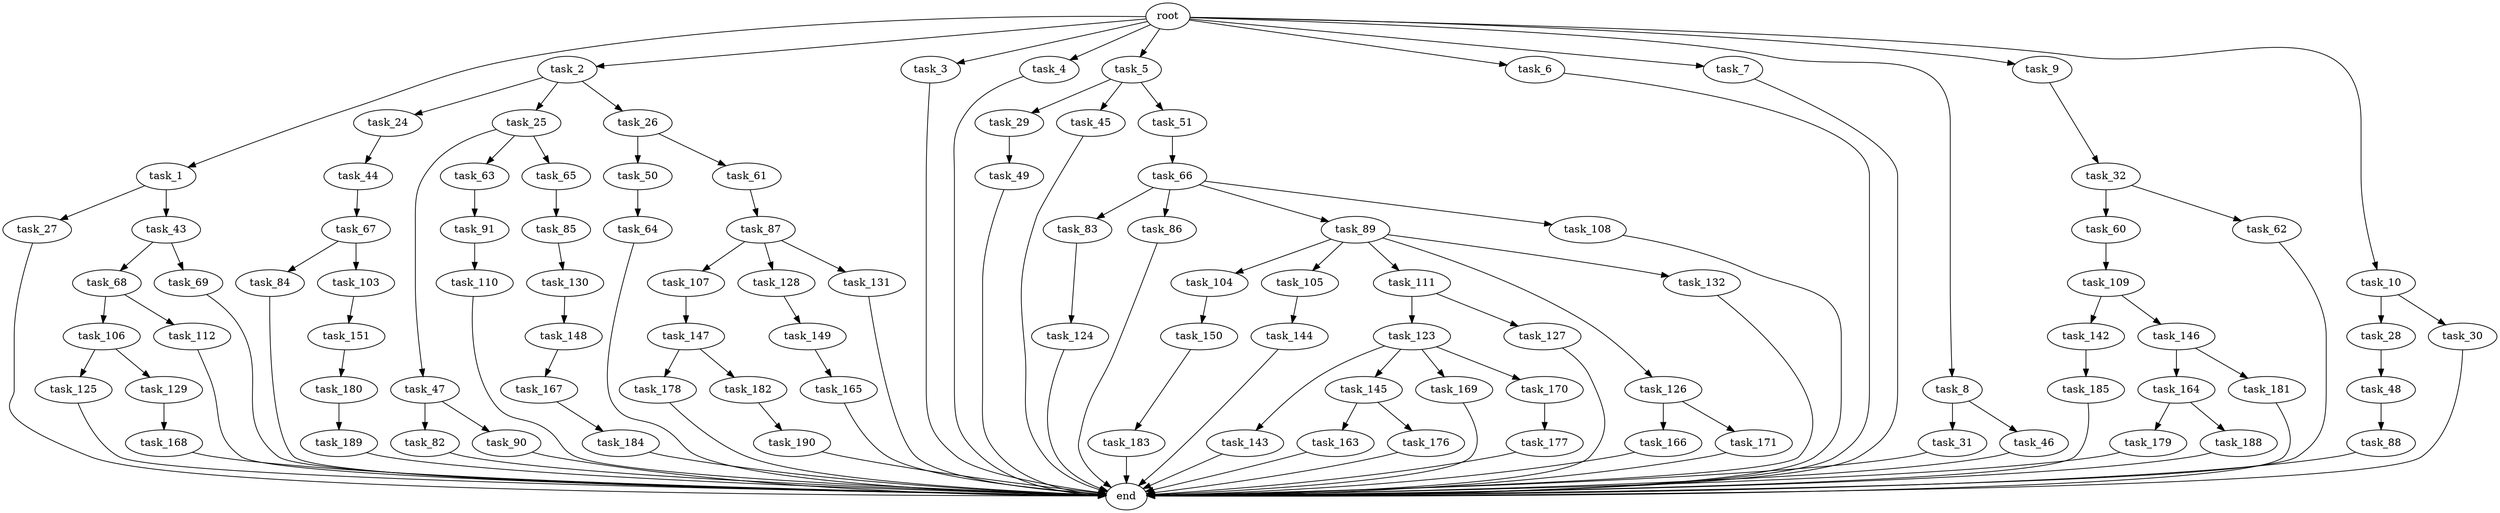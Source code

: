 digraph G {
  root [size="0.000000"];
  task_1 [size="102.400000"];
  task_2 [size="102.400000"];
  task_3 [size="102.400000"];
  task_4 [size="102.400000"];
  task_5 [size="102.400000"];
  task_6 [size="102.400000"];
  task_7 [size="102.400000"];
  task_8 [size="102.400000"];
  task_9 [size="102.400000"];
  task_10 [size="102.400000"];
  task_24 [size="7730941132.800000"];
  task_25 [size="7730941132.800000"];
  task_26 [size="7730941132.800000"];
  task_27 [size="42090679500.800003"];
  task_28 [size="3435973836.800000"];
  task_29 [size="69578470195.199997"];
  task_30 [size="3435973836.800000"];
  task_31 [size="42090679500.800003"];
  task_32 [size="85899345920.000000"];
  task_43 [size="42090679500.800003"];
  task_44 [size="85899345920.000000"];
  task_45 [size="69578470195.199997"];
  task_46 [size="42090679500.800003"];
  task_47 [size="42090679500.800003"];
  task_48 [size="13743895347.200001"];
  task_49 [size="13743895347.200001"];
  task_50 [size="13743895347.200001"];
  task_51 [size="69578470195.199997"];
  task_60 [size="42090679500.800003"];
  task_61 [size="13743895347.200001"];
  task_62 [size="42090679500.800003"];
  task_63 [size="42090679500.800003"];
  task_64 [size="13743895347.200001"];
  task_65 [size="42090679500.800003"];
  task_66 [size="7730941132.800000"];
  task_67 [size="69578470195.199997"];
  task_68 [size="85899345920.000000"];
  task_69 [size="85899345920.000000"];
  task_82 [size="42090679500.800003"];
  task_83 [size="13743895347.200001"];
  task_84 [size="42090679500.800003"];
  task_85 [size="3435973836.800000"];
  task_86 [size="13743895347.200001"];
  task_87 [size="3435973836.800000"];
  task_88 [size="42090679500.800003"];
  task_89 [size="13743895347.200001"];
  task_90 [size="42090679500.800003"];
  task_91 [size="69578470195.199997"];
  task_103 [size="42090679500.800003"];
  task_104 [size="7730941132.800000"];
  task_105 [size="7730941132.800000"];
  task_106 [size="30923764531.200001"];
  task_107 [size="21474836480.000000"];
  task_108 [size="13743895347.200001"];
  task_109 [size="54975581388.800003"];
  task_110 [size="54975581388.800003"];
  task_111 [size="7730941132.800000"];
  task_112 [size="30923764531.200001"];
  task_123 [size="21474836480.000000"];
  task_124 [size="54975581388.800003"];
  task_125 [size="69578470195.199997"];
  task_126 [size="7730941132.800000"];
  task_127 [size="21474836480.000000"];
  task_128 [size="21474836480.000000"];
  task_129 [size="69578470195.199997"];
  task_130 [size="85899345920.000000"];
  task_131 [size="21474836480.000000"];
  task_132 [size="7730941132.800000"];
  task_142 [size="30923764531.200001"];
  task_143 [size="13743895347.200001"];
  task_144 [size="3435973836.800000"];
  task_145 [size="13743895347.200001"];
  task_146 [size="30923764531.200001"];
  task_147 [size="13743895347.200001"];
  task_148 [size="42090679500.800003"];
  task_149 [size="69578470195.199997"];
  task_150 [size="30923764531.200001"];
  task_151 [size="42090679500.800003"];
  task_163 [size="85899345920.000000"];
  task_164 [size="85899345920.000000"];
  task_165 [size="13743895347.200001"];
  task_166 [size="21474836480.000000"];
  task_167 [size="21474836480.000000"];
  task_168 [size="13743895347.200001"];
  task_169 [size="13743895347.200001"];
  task_170 [size="13743895347.200001"];
  task_171 [size="21474836480.000000"];
  task_176 [size="85899345920.000000"];
  task_177 [size="42090679500.800003"];
  task_178 [size="30923764531.200001"];
  task_179 [size="69578470195.199997"];
  task_180 [size="30923764531.200001"];
  task_181 [size="85899345920.000000"];
  task_182 [size="30923764531.200001"];
  task_183 [size="85899345920.000000"];
  task_184 [size="42090679500.800003"];
  task_185 [size="42090679500.800003"];
  task_188 [size="69578470195.199997"];
  task_189 [size="42090679500.800003"];
  task_190 [size="7730941132.800000"];
  end [size="0.000000"];

  root -> task_1 [size="1.000000"];
  root -> task_2 [size="1.000000"];
  root -> task_3 [size="1.000000"];
  root -> task_4 [size="1.000000"];
  root -> task_5 [size="1.000000"];
  root -> task_6 [size="1.000000"];
  root -> task_7 [size="1.000000"];
  root -> task_8 [size="1.000000"];
  root -> task_9 [size="1.000000"];
  root -> task_10 [size="1.000000"];
  task_1 -> task_27 [size="411041792.000000"];
  task_1 -> task_43 [size="411041792.000000"];
  task_2 -> task_24 [size="75497472.000000"];
  task_2 -> task_25 [size="75497472.000000"];
  task_2 -> task_26 [size="75497472.000000"];
  task_3 -> end [size="1.000000"];
  task_4 -> end [size="1.000000"];
  task_5 -> task_29 [size="679477248.000000"];
  task_5 -> task_45 [size="679477248.000000"];
  task_5 -> task_51 [size="679477248.000000"];
  task_6 -> end [size="1.000000"];
  task_7 -> end [size="1.000000"];
  task_8 -> task_31 [size="411041792.000000"];
  task_8 -> task_46 [size="411041792.000000"];
  task_9 -> task_32 [size="838860800.000000"];
  task_10 -> task_28 [size="33554432.000000"];
  task_10 -> task_30 [size="33554432.000000"];
  task_24 -> task_44 [size="838860800.000000"];
  task_25 -> task_47 [size="411041792.000000"];
  task_25 -> task_63 [size="411041792.000000"];
  task_25 -> task_65 [size="411041792.000000"];
  task_26 -> task_50 [size="134217728.000000"];
  task_26 -> task_61 [size="134217728.000000"];
  task_27 -> end [size="1.000000"];
  task_28 -> task_48 [size="134217728.000000"];
  task_29 -> task_49 [size="134217728.000000"];
  task_30 -> end [size="1.000000"];
  task_31 -> end [size="1.000000"];
  task_32 -> task_60 [size="411041792.000000"];
  task_32 -> task_62 [size="411041792.000000"];
  task_43 -> task_68 [size="838860800.000000"];
  task_43 -> task_69 [size="838860800.000000"];
  task_44 -> task_67 [size="679477248.000000"];
  task_45 -> end [size="1.000000"];
  task_46 -> end [size="1.000000"];
  task_47 -> task_82 [size="411041792.000000"];
  task_47 -> task_90 [size="411041792.000000"];
  task_48 -> task_88 [size="411041792.000000"];
  task_49 -> end [size="1.000000"];
  task_50 -> task_64 [size="134217728.000000"];
  task_51 -> task_66 [size="75497472.000000"];
  task_60 -> task_109 [size="536870912.000000"];
  task_61 -> task_87 [size="33554432.000000"];
  task_62 -> end [size="1.000000"];
  task_63 -> task_91 [size="679477248.000000"];
  task_64 -> end [size="1.000000"];
  task_65 -> task_85 [size="33554432.000000"];
  task_66 -> task_83 [size="134217728.000000"];
  task_66 -> task_86 [size="134217728.000000"];
  task_66 -> task_89 [size="134217728.000000"];
  task_66 -> task_108 [size="134217728.000000"];
  task_67 -> task_84 [size="411041792.000000"];
  task_67 -> task_103 [size="411041792.000000"];
  task_68 -> task_106 [size="301989888.000000"];
  task_68 -> task_112 [size="301989888.000000"];
  task_69 -> end [size="1.000000"];
  task_82 -> end [size="1.000000"];
  task_83 -> task_124 [size="536870912.000000"];
  task_84 -> end [size="1.000000"];
  task_85 -> task_130 [size="838860800.000000"];
  task_86 -> end [size="1.000000"];
  task_87 -> task_107 [size="209715200.000000"];
  task_87 -> task_128 [size="209715200.000000"];
  task_87 -> task_131 [size="209715200.000000"];
  task_88 -> end [size="1.000000"];
  task_89 -> task_104 [size="75497472.000000"];
  task_89 -> task_105 [size="75497472.000000"];
  task_89 -> task_111 [size="75497472.000000"];
  task_89 -> task_126 [size="75497472.000000"];
  task_89 -> task_132 [size="75497472.000000"];
  task_90 -> end [size="1.000000"];
  task_91 -> task_110 [size="536870912.000000"];
  task_103 -> task_151 [size="411041792.000000"];
  task_104 -> task_150 [size="301989888.000000"];
  task_105 -> task_144 [size="33554432.000000"];
  task_106 -> task_125 [size="679477248.000000"];
  task_106 -> task_129 [size="679477248.000000"];
  task_107 -> task_147 [size="134217728.000000"];
  task_108 -> end [size="1.000000"];
  task_109 -> task_142 [size="301989888.000000"];
  task_109 -> task_146 [size="301989888.000000"];
  task_110 -> end [size="1.000000"];
  task_111 -> task_123 [size="209715200.000000"];
  task_111 -> task_127 [size="209715200.000000"];
  task_112 -> end [size="1.000000"];
  task_123 -> task_143 [size="134217728.000000"];
  task_123 -> task_145 [size="134217728.000000"];
  task_123 -> task_169 [size="134217728.000000"];
  task_123 -> task_170 [size="134217728.000000"];
  task_124 -> end [size="1.000000"];
  task_125 -> end [size="1.000000"];
  task_126 -> task_166 [size="209715200.000000"];
  task_126 -> task_171 [size="209715200.000000"];
  task_127 -> end [size="1.000000"];
  task_128 -> task_149 [size="679477248.000000"];
  task_129 -> task_168 [size="134217728.000000"];
  task_130 -> task_148 [size="411041792.000000"];
  task_131 -> end [size="1.000000"];
  task_132 -> end [size="1.000000"];
  task_142 -> task_185 [size="411041792.000000"];
  task_143 -> end [size="1.000000"];
  task_144 -> end [size="1.000000"];
  task_145 -> task_163 [size="838860800.000000"];
  task_145 -> task_176 [size="838860800.000000"];
  task_146 -> task_164 [size="838860800.000000"];
  task_146 -> task_181 [size="838860800.000000"];
  task_147 -> task_178 [size="301989888.000000"];
  task_147 -> task_182 [size="301989888.000000"];
  task_148 -> task_167 [size="209715200.000000"];
  task_149 -> task_165 [size="134217728.000000"];
  task_150 -> task_183 [size="838860800.000000"];
  task_151 -> task_180 [size="301989888.000000"];
  task_163 -> end [size="1.000000"];
  task_164 -> task_179 [size="679477248.000000"];
  task_164 -> task_188 [size="679477248.000000"];
  task_165 -> end [size="1.000000"];
  task_166 -> end [size="1.000000"];
  task_167 -> task_184 [size="411041792.000000"];
  task_168 -> end [size="1.000000"];
  task_169 -> end [size="1.000000"];
  task_170 -> task_177 [size="411041792.000000"];
  task_171 -> end [size="1.000000"];
  task_176 -> end [size="1.000000"];
  task_177 -> end [size="1.000000"];
  task_178 -> end [size="1.000000"];
  task_179 -> end [size="1.000000"];
  task_180 -> task_189 [size="411041792.000000"];
  task_181 -> end [size="1.000000"];
  task_182 -> task_190 [size="75497472.000000"];
  task_183 -> end [size="1.000000"];
  task_184 -> end [size="1.000000"];
  task_185 -> end [size="1.000000"];
  task_188 -> end [size="1.000000"];
  task_189 -> end [size="1.000000"];
  task_190 -> end [size="1.000000"];
}
